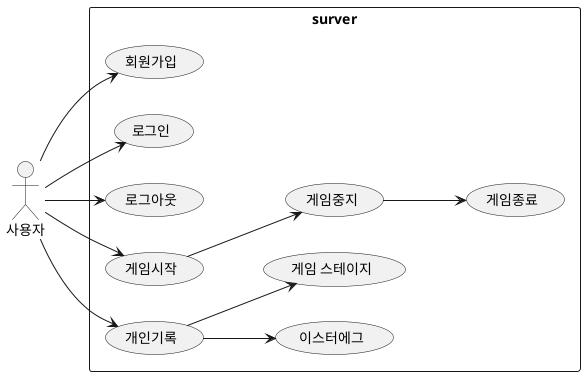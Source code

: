 @startuml
left to right direction 
actor "사용자" as fc
rectangle surver {
 usecase "회원가입" as uc1
 usecase "로그인" as uc2
 usecase "로그아웃" as uc3
 usecase "게임시작" as uc4
 usecase "개인기록"as uc5
 usecase "게임중지" as ac1
 usecase "게임종료" as ac2
 usecase "이스터에그" as ac3
 usecase "게임 스테이지" as ac4
}

fc --> uc1
fc --> uc2
fc --> uc3
fc --> uc4
fc --> uc5
uc4 --> ac1
ac1 --> ac2
uc5 --> ac3
uc5 --> ac4

@enduml